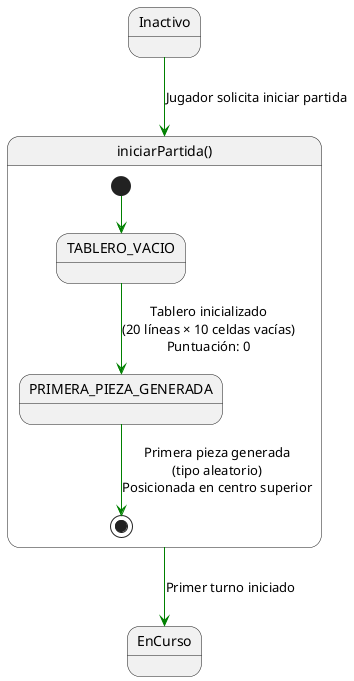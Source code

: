 @startuml

state Inactivo
state EnCurso

state iniciarPartida as "iniciarPartida()"{

  [*] -[#green]-> TABLERO_VACIO

  TABLERO_VACIO -[#green]-> PRIMERA_PIEZA_GENERADA : Tablero inicializado\n(20 líneas × 10 celdas vacías)\nPuntuación: 0

  PRIMERA_PIEZA_GENERADA -[#green]-> [*] : Primera pieza generada\n(tipo aleatorio)\nPosicionada en centro superior

}

Inactivo -d[#green]-> iniciarPartida : Jugador solicita iniciar partida
iniciarPartida -[#green]-> EnCurso : Primer turno iniciado

@enduml
